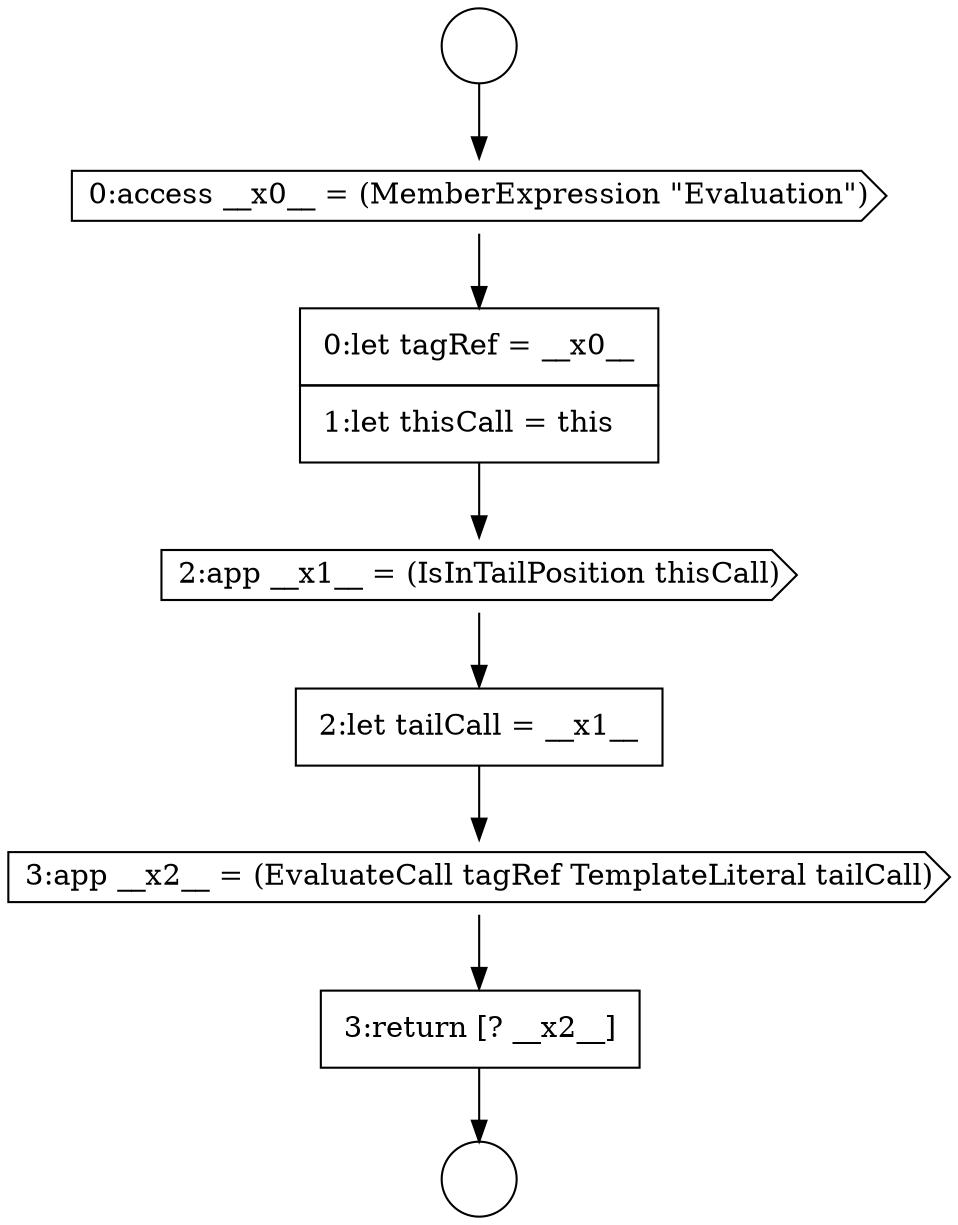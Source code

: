 digraph {
  node4187 [shape=none, margin=0, label=<<font color="black">
    <table border="0" cellborder="1" cellspacing="0" cellpadding="10">
      <tr><td align="left">2:let tailCall = __x1__</td></tr>
    </table>
  </font>> color="black" fillcolor="white" style=filled]
  node4184 [shape=cds, label=<<font color="black">0:access __x0__ = (MemberExpression &quot;Evaluation&quot;)</font>> color="black" fillcolor="white" style=filled]
  node4186 [shape=cds, label=<<font color="black">2:app __x1__ = (IsInTailPosition thisCall)</font>> color="black" fillcolor="white" style=filled]
  node4185 [shape=none, margin=0, label=<<font color="black">
    <table border="0" cellborder="1" cellspacing="0" cellpadding="10">
      <tr><td align="left">0:let tagRef = __x0__</td></tr>
      <tr><td align="left">1:let thisCall = this</td></tr>
    </table>
  </font>> color="black" fillcolor="white" style=filled]
  node4182 [shape=circle label=" " color="black" fillcolor="white" style=filled]
  node4189 [shape=none, margin=0, label=<<font color="black">
    <table border="0" cellborder="1" cellspacing="0" cellpadding="10">
      <tr><td align="left">3:return [? __x2__]</td></tr>
    </table>
  </font>> color="black" fillcolor="white" style=filled]
  node4188 [shape=cds, label=<<font color="black">3:app __x2__ = (EvaluateCall tagRef TemplateLiteral tailCall)</font>> color="black" fillcolor="white" style=filled]
  node4183 [shape=circle label=" " color="black" fillcolor="white" style=filled]
  node4182 -> node4184 [ color="black"]
  node4185 -> node4186 [ color="black"]
  node4188 -> node4189 [ color="black"]
  node4189 -> node4183 [ color="black"]
  node4184 -> node4185 [ color="black"]
  node4187 -> node4188 [ color="black"]
  node4186 -> node4187 [ color="black"]
}
